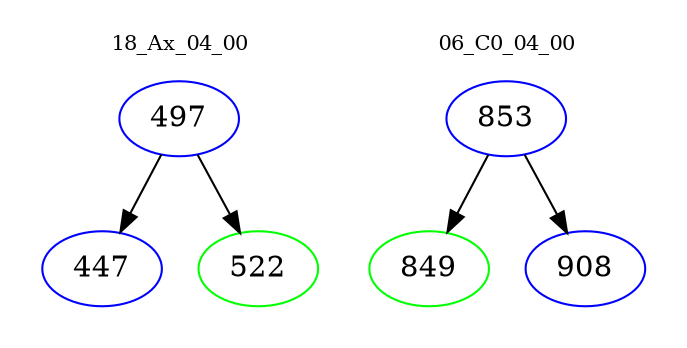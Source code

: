 digraph{
subgraph cluster_0 {
color = white
label = "18_Ax_04_00";
fontsize=10;
T0_497 [label="497", color="blue"]
T0_497 -> T0_447 [color="black"]
T0_447 [label="447", color="blue"]
T0_497 -> T0_522 [color="black"]
T0_522 [label="522", color="green"]
}
subgraph cluster_1 {
color = white
label = "06_C0_04_00";
fontsize=10;
T1_853 [label="853", color="blue"]
T1_853 -> T1_849 [color="black"]
T1_849 [label="849", color="green"]
T1_853 -> T1_908 [color="black"]
T1_908 [label="908", color="blue"]
}
}
